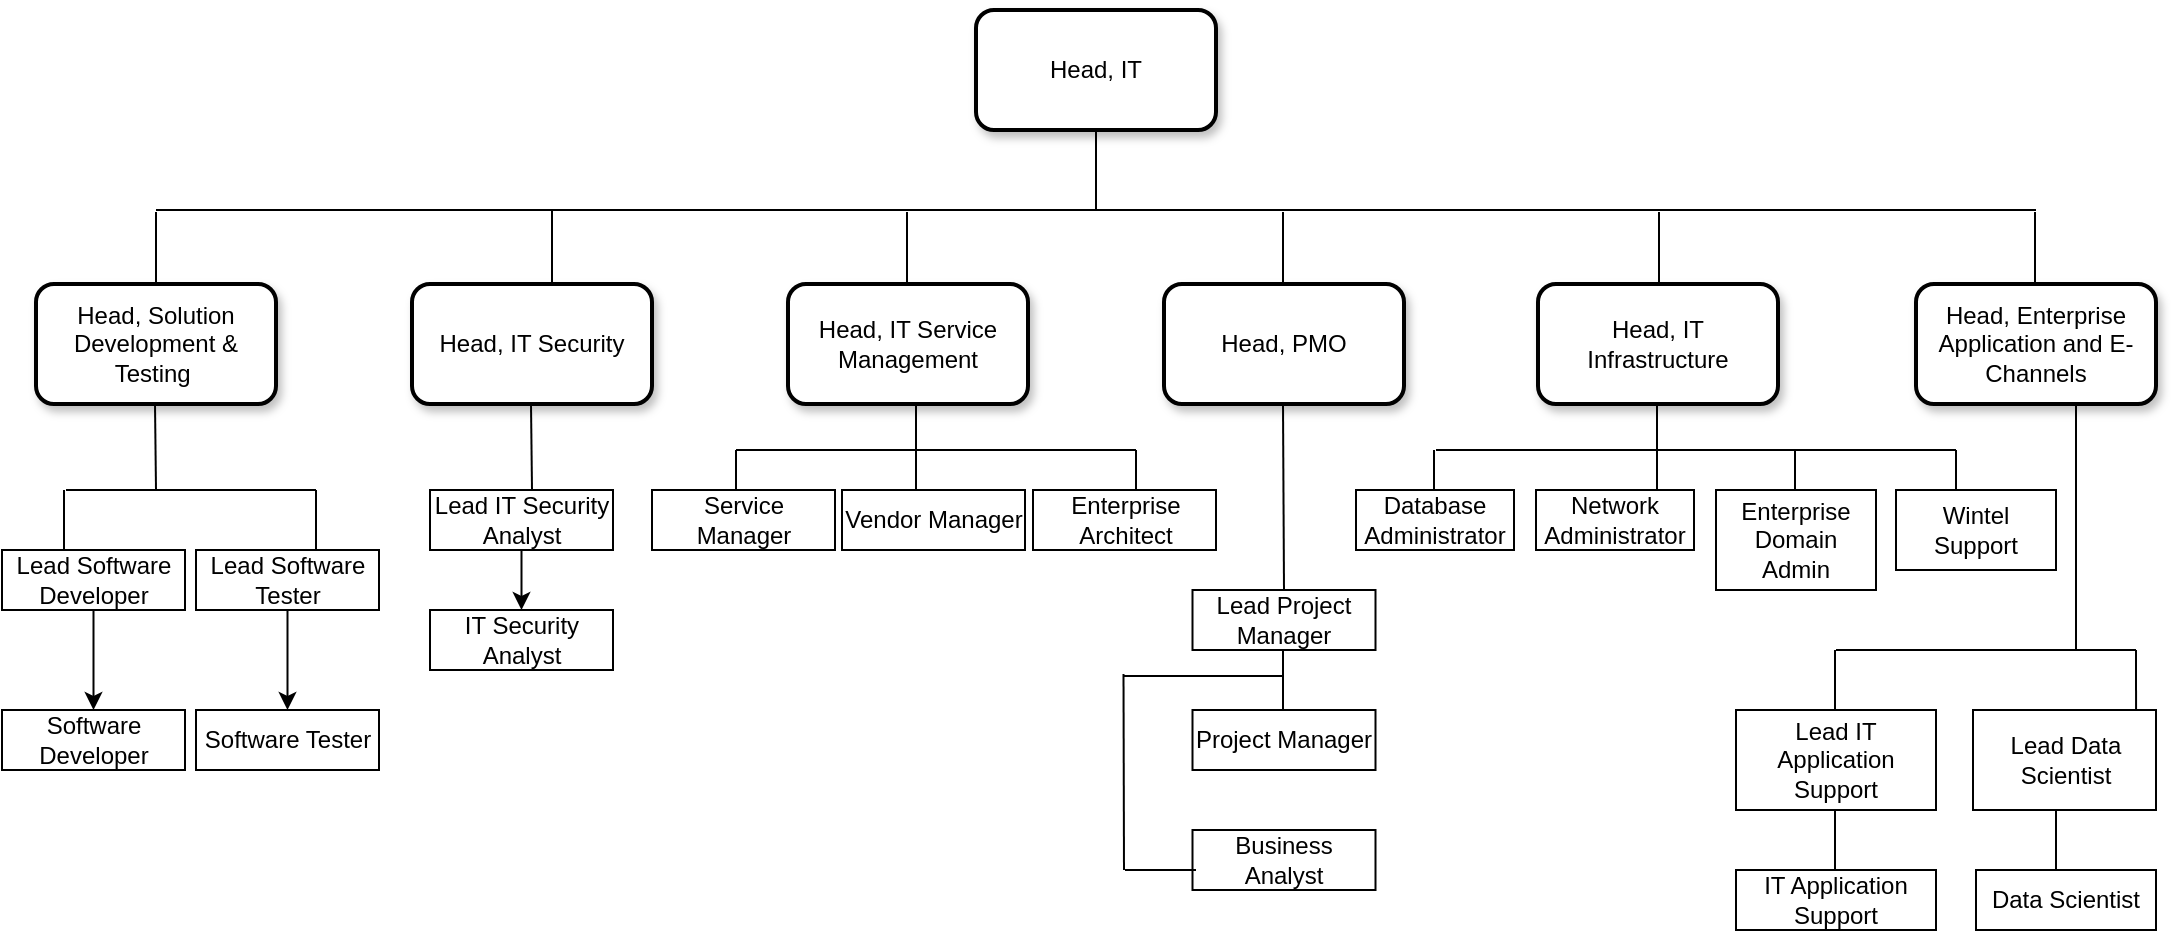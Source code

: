 <mxfile version="23.0.1" type="github">
  <diagram name="Page-1" id="19d8dcba-68ad-dc05-1034-9cf7b2a963f6">
    <mxGraphModel dx="1434" dy="780" grid="0" gridSize="10" guides="1" tooltips="1" connect="1" arrows="1" fold="1" page="1" pageScale="1" pageWidth="1100" pageHeight="850" background="none" math="0" shadow="0">
      <root>
        <mxCell id="0" />
        <mxCell id="1" parent="0" />
        <mxCell id="uepafkn3aEIsYCHWRTWA-1" value="Head, IT" style="rounded=1;whiteSpace=wrap;html=1;strokeWidth=2;gradientColor=none;perimeterSpacing=0;glass=0;shadow=1;" vertex="1" parent="1">
          <mxGeometry x="490" y="40" width="120" height="60" as="geometry" />
        </mxCell>
        <mxCell id="uepafkn3aEIsYCHWRTWA-2" value="Head, Solution Development &amp;amp; Testing&amp;nbsp;" style="rounded=1;whiteSpace=wrap;html=1;strokeWidth=2;gradientColor=none;perimeterSpacing=0;glass=0;shadow=1;" vertex="1" parent="1">
          <mxGeometry x="20" y="177" width="120" height="60" as="geometry" />
        </mxCell>
        <mxCell id="uepafkn3aEIsYCHWRTWA-3" value="Head, IT Security" style="rounded=1;whiteSpace=wrap;html=1;strokeWidth=2;gradientColor=none;perimeterSpacing=0;glass=0;shadow=1;" vertex="1" parent="1">
          <mxGeometry x="208" y="177" width="120" height="60" as="geometry" />
        </mxCell>
        <mxCell id="uepafkn3aEIsYCHWRTWA-4" value="Head, IT Service Management" style="rounded=1;whiteSpace=wrap;html=1;strokeWidth=2;gradientColor=none;perimeterSpacing=0;glass=0;shadow=1;" vertex="1" parent="1">
          <mxGeometry x="396" y="177" width="120" height="60" as="geometry" />
        </mxCell>
        <mxCell id="uepafkn3aEIsYCHWRTWA-5" value="Head, PMO" style="rounded=1;whiteSpace=wrap;html=1;strokeWidth=2;gradientColor=none;perimeterSpacing=0;glass=0;shadow=1;" vertex="1" parent="1">
          <mxGeometry x="584" y="177" width="120" height="60" as="geometry" />
        </mxCell>
        <mxCell id="uepafkn3aEIsYCHWRTWA-6" value="Head, IT Infrastructure" style="rounded=1;whiteSpace=wrap;html=1;strokeWidth=2;gradientColor=none;perimeterSpacing=0;glass=0;shadow=1;" vertex="1" parent="1">
          <mxGeometry x="771" y="177" width="120" height="60" as="geometry" />
        </mxCell>
        <mxCell id="uepafkn3aEIsYCHWRTWA-7" value="Head, Enterprise Application and E-Channels" style="rounded=1;whiteSpace=wrap;html=1;strokeWidth=2;gradientColor=none;perimeterSpacing=0;glass=0;shadow=1;" vertex="1" parent="1">
          <mxGeometry x="960" y="177" width="120" height="60" as="geometry" />
        </mxCell>
        <mxCell id="uepafkn3aEIsYCHWRTWA-11" value="" style="endArrow=none;html=1;rounded=0;entryX=0.5;entryY=1;entryDx=0;entryDy=0;" edge="1" parent="1" target="uepafkn3aEIsYCHWRTWA-1">
          <mxGeometry width="50" height="50" relative="1" as="geometry">
            <mxPoint x="550" y="140" as="sourcePoint" />
            <mxPoint x="480" y="280" as="targetPoint" />
          </mxGeometry>
        </mxCell>
        <mxCell id="uepafkn3aEIsYCHWRTWA-12" value="" style="endArrow=none;html=1;rounded=0;" edge="1" parent="1">
          <mxGeometry width="50" height="50" relative="1" as="geometry">
            <mxPoint x="278" y="176" as="sourcePoint" />
            <mxPoint x="278" y="140" as="targetPoint" />
          </mxGeometry>
        </mxCell>
        <mxCell id="uepafkn3aEIsYCHWRTWA-13" value="" style="endArrow=none;html=1;rounded=0;" edge="1" parent="1">
          <mxGeometry width="50" height="50" relative="1" as="geometry">
            <mxPoint x="455.5" y="177" as="sourcePoint" />
            <mxPoint x="455.5" y="141" as="targetPoint" />
          </mxGeometry>
        </mxCell>
        <mxCell id="uepafkn3aEIsYCHWRTWA-14" value="" style="endArrow=none;html=1;rounded=0;" edge="1" parent="1">
          <mxGeometry width="50" height="50" relative="1" as="geometry">
            <mxPoint x="643.5" y="177" as="sourcePoint" />
            <mxPoint x="643.5" y="141" as="targetPoint" />
          </mxGeometry>
        </mxCell>
        <mxCell id="uepafkn3aEIsYCHWRTWA-15" value="" style="endArrow=none;html=1;rounded=0;" edge="1" parent="1">
          <mxGeometry width="50" height="50" relative="1" as="geometry">
            <mxPoint x="831.5" y="177" as="sourcePoint" />
            <mxPoint x="831.5" y="141" as="targetPoint" />
          </mxGeometry>
        </mxCell>
        <mxCell id="uepafkn3aEIsYCHWRTWA-16" value="" style="endArrow=none;html=1;rounded=0;" edge="1" parent="1">
          <mxGeometry width="50" height="50" relative="1" as="geometry">
            <mxPoint x="80" y="140" as="sourcePoint" />
            <mxPoint x="1020" y="140" as="targetPoint" />
          </mxGeometry>
        </mxCell>
        <mxCell id="uepafkn3aEIsYCHWRTWA-17" value="" style="endArrow=none;html=1;rounded=0;" edge="1" parent="1">
          <mxGeometry width="50" height="50" relative="1" as="geometry">
            <mxPoint x="1019.5" y="177" as="sourcePoint" />
            <mxPoint x="1019.5" y="141" as="targetPoint" />
          </mxGeometry>
        </mxCell>
        <mxCell id="uepafkn3aEIsYCHWRTWA-18" value="" style="endArrow=none;html=1;rounded=0;" edge="1" parent="1">
          <mxGeometry width="50" height="50" relative="1" as="geometry">
            <mxPoint x="80" y="177" as="sourcePoint" />
            <mxPoint x="80" y="141" as="targetPoint" />
          </mxGeometry>
        </mxCell>
        <mxCell id="uepafkn3aEIsYCHWRTWA-19" value="" style="endArrow=none;html=1;rounded=0;" edge="1" parent="1">
          <mxGeometry width="50" height="50" relative="1" as="geometry">
            <mxPoint x="80" y="280" as="sourcePoint" />
            <mxPoint x="79.5" y="237" as="targetPoint" />
          </mxGeometry>
        </mxCell>
        <mxCell id="uepafkn3aEIsYCHWRTWA-20" value="" style="endArrow=none;html=1;rounded=0;" edge="1" parent="1">
          <mxGeometry width="50" height="50" relative="1" as="geometry">
            <mxPoint x="35" y="280" as="sourcePoint" />
            <mxPoint x="160" y="280" as="targetPoint" />
          </mxGeometry>
        </mxCell>
        <mxCell id="uepafkn3aEIsYCHWRTWA-22" value="" style="endArrow=none;html=1;rounded=0;" edge="1" parent="1">
          <mxGeometry width="50" height="50" relative="1" as="geometry">
            <mxPoint x="268" y="280" as="sourcePoint" />
            <mxPoint x="267.5" y="237" as="targetPoint" />
          </mxGeometry>
        </mxCell>
        <mxCell id="uepafkn3aEIsYCHWRTWA-30" value="" style="endArrow=none;html=1;rounded=0;" edge="1" parent="1">
          <mxGeometry width="50" height="50" relative="1" as="geometry">
            <mxPoint x="644" y="330" as="sourcePoint" />
            <mxPoint x="643.5" y="237" as="targetPoint" />
          </mxGeometry>
        </mxCell>
        <mxCell id="uepafkn3aEIsYCHWRTWA-34" value="Database Administrator" style="rounded=0;whiteSpace=wrap;html=1;" vertex="1" parent="1">
          <mxGeometry x="680" y="280" width="79" height="30" as="geometry" />
        </mxCell>
        <mxCell id="uepafkn3aEIsYCHWRTWA-42" value="Network Administrator" style="rounded=0;whiteSpace=wrap;html=1;" vertex="1" parent="1">
          <mxGeometry x="770" y="280" width="79" height="30" as="geometry" />
        </mxCell>
        <mxCell id="uepafkn3aEIsYCHWRTWA-46" value="Enterprise Domain Admin" style="rounded=0;whiteSpace=wrap;html=1;" vertex="1" parent="1">
          <mxGeometry x="860" y="280" width="80" height="50" as="geometry" />
        </mxCell>
        <mxCell id="uepafkn3aEIsYCHWRTWA-48" value="Wintel Support" style="rounded=0;whiteSpace=wrap;html=1;" vertex="1" parent="1">
          <mxGeometry x="950" y="280" width="80" height="40" as="geometry" />
        </mxCell>
        <mxCell id="uepafkn3aEIsYCHWRTWA-77" value="" style="edgeStyle=orthogonalEdgeStyle;rounded=0;orthogonalLoop=1;jettySize=auto;html=1;" edge="1" parent="1" source="uepafkn3aEIsYCHWRTWA-50" target="uepafkn3aEIsYCHWRTWA-51">
          <mxGeometry relative="1" as="geometry" />
        </mxCell>
        <mxCell id="uepafkn3aEIsYCHWRTWA-50" value="Lead IT Security Analyst" style="rounded=0;whiteSpace=wrap;html=1;" vertex="1" parent="1">
          <mxGeometry x="217" y="280" width="91.5" height="30" as="geometry" />
        </mxCell>
        <mxCell id="uepafkn3aEIsYCHWRTWA-51" value="IT Security Analyst" style="rounded=0;whiteSpace=wrap;html=1;" vertex="1" parent="1">
          <mxGeometry x="217" y="340" width="91.5" height="30" as="geometry" />
        </mxCell>
        <mxCell id="uepafkn3aEIsYCHWRTWA-53" value="Service Manager" style="rounded=0;whiteSpace=wrap;html=1;" vertex="1" parent="1">
          <mxGeometry x="328" y="280" width="91.5" height="30" as="geometry" />
        </mxCell>
        <mxCell id="uepafkn3aEIsYCHWRTWA-55" value="Vendor Manager" style="rounded=0;whiteSpace=wrap;html=1;" vertex="1" parent="1">
          <mxGeometry x="423" y="280" width="91.5" height="30" as="geometry" />
        </mxCell>
        <mxCell id="uepafkn3aEIsYCHWRTWA-58" value="Enterprise Architect" style="rounded=0;whiteSpace=wrap;html=1;" vertex="1" parent="1">
          <mxGeometry x="518.5" y="280" width="91.5" height="30" as="geometry" />
        </mxCell>
        <mxCell id="uepafkn3aEIsYCHWRTWA-67" value="" style="edgeStyle=orthogonalEdgeStyle;rounded=0;orthogonalLoop=1;jettySize=auto;html=1;" edge="1" parent="1" source="uepafkn3aEIsYCHWRTWA-61" target="uepafkn3aEIsYCHWRTWA-66">
          <mxGeometry relative="1" as="geometry" />
        </mxCell>
        <mxCell id="uepafkn3aEIsYCHWRTWA-61" value="Lead Software Developer" style="rounded=0;whiteSpace=wrap;html=1;" vertex="1" parent="1">
          <mxGeometry x="3" y="310" width="91.5" height="30" as="geometry" />
        </mxCell>
        <mxCell id="uepafkn3aEIsYCHWRTWA-65" value="" style="edgeStyle=orthogonalEdgeStyle;rounded=0;orthogonalLoop=1;jettySize=auto;html=1;" edge="1" parent="1" source="uepafkn3aEIsYCHWRTWA-62" target="uepafkn3aEIsYCHWRTWA-64">
          <mxGeometry relative="1" as="geometry" />
        </mxCell>
        <mxCell id="uepafkn3aEIsYCHWRTWA-62" value="Lead Software Tester" style="rounded=0;whiteSpace=wrap;html=1;" vertex="1" parent="1">
          <mxGeometry x="100" y="310" width="91.5" height="30" as="geometry" />
        </mxCell>
        <mxCell id="uepafkn3aEIsYCHWRTWA-64" value="Software Tester" style="rounded=0;whiteSpace=wrap;html=1;" vertex="1" parent="1">
          <mxGeometry x="100" y="390" width="91.5" height="30" as="geometry" />
        </mxCell>
        <mxCell id="uepafkn3aEIsYCHWRTWA-66" value="Software Developer" style="rounded=0;whiteSpace=wrap;html=1;" vertex="1" parent="1">
          <mxGeometry x="3" y="390" width="91.5" height="30" as="geometry" />
        </mxCell>
        <mxCell id="uepafkn3aEIsYCHWRTWA-68" value="" style="endArrow=none;html=1;rounded=0;" edge="1" parent="1">
          <mxGeometry width="50" height="50" relative="1" as="geometry">
            <mxPoint x="160" y="310" as="sourcePoint" />
            <mxPoint x="160" y="280" as="targetPoint" />
          </mxGeometry>
        </mxCell>
        <mxCell id="uepafkn3aEIsYCHWRTWA-69" value="" style="endArrow=none;html=1;rounded=0;" edge="1" parent="1">
          <mxGeometry width="50" height="50" relative="1" as="geometry">
            <mxPoint x="34" y="310" as="sourcePoint" />
            <mxPoint x="34" y="280" as="targetPoint" />
          </mxGeometry>
        </mxCell>
        <mxCell id="uepafkn3aEIsYCHWRTWA-70" value="" style="endArrow=none;html=1;rounded=0;" edge="1" parent="1">
          <mxGeometry width="50" height="50" relative="1" as="geometry">
            <mxPoint x="370" y="260" as="sourcePoint" />
            <mxPoint x="570" y="260" as="targetPoint" />
          </mxGeometry>
        </mxCell>
        <mxCell id="uepafkn3aEIsYCHWRTWA-72" value="" style="endArrow=none;html=1;rounded=0;" edge="1" parent="1">
          <mxGeometry width="50" height="50" relative="1" as="geometry">
            <mxPoint x="570" y="260" as="sourcePoint" />
            <mxPoint x="570" y="280" as="targetPoint" />
          </mxGeometry>
        </mxCell>
        <mxCell id="uepafkn3aEIsYCHWRTWA-74" value="" style="endArrow=none;html=1;rounded=0;" edge="1" parent="1">
          <mxGeometry width="50" height="50" relative="1" as="geometry">
            <mxPoint x="460" y="260" as="sourcePoint" />
            <mxPoint x="460" y="280" as="targetPoint" />
          </mxGeometry>
        </mxCell>
        <mxCell id="uepafkn3aEIsYCHWRTWA-75" value="" style="endArrow=none;html=1;rounded=0;" edge="1" parent="1">
          <mxGeometry width="50" height="50" relative="1" as="geometry">
            <mxPoint x="370" y="260" as="sourcePoint" />
            <mxPoint x="370" y="280" as="targetPoint" />
          </mxGeometry>
        </mxCell>
        <mxCell id="uepafkn3aEIsYCHWRTWA-78" value="" style="endArrow=none;html=1;rounded=0;" edge="1" parent="1">
          <mxGeometry width="50" height="50" relative="1" as="geometry">
            <mxPoint x="460" y="237" as="sourcePoint" />
            <mxPoint x="460" y="260" as="targetPoint" />
          </mxGeometry>
        </mxCell>
        <mxCell id="uepafkn3aEIsYCHWRTWA-79" value="Lead Project Manager" style="rounded=0;whiteSpace=wrap;html=1;" vertex="1" parent="1">
          <mxGeometry x="598.25" y="330" width="91.5" height="30" as="geometry" />
        </mxCell>
        <mxCell id="uepafkn3aEIsYCHWRTWA-80" value="Project Manager" style="rounded=0;whiteSpace=wrap;html=1;" vertex="1" parent="1">
          <mxGeometry x="598.25" y="390" width="91.5" height="30" as="geometry" />
        </mxCell>
        <mxCell id="uepafkn3aEIsYCHWRTWA-82" value="Business Analyst" style="rounded=0;whiteSpace=wrap;html=1;" vertex="1" parent="1">
          <mxGeometry x="598.25" y="450" width="91.5" height="30" as="geometry" />
        </mxCell>
        <mxCell id="uepafkn3aEIsYCHWRTWA-84" value="" style="endArrow=none;html=1;rounded=0;" edge="1" parent="1">
          <mxGeometry width="50" height="50" relative="1" as="geometry">
            <mxPoint x="720" y="260" as="sourcePoint" />
            <mxPoint x="980" y="260" as="targetPoint" />
          </mxGeometry>
        </mxCell>
        <mxCell id="uepafkn3aEIsYCHWRTWA-85" value="" style="endArrow=none;html=1;rounded=0;" edge="1" parent="1">
          <mxGeometry width="50" height="50" relative="1" as="geometry">
            <mxPoint x="830.5" y="237" as="sourcePoint" />
            <mxPoint x="830.5" y="260" as="targetPoint" />
          </mxGeometry>
        </mxCell>
        <mxCell id="uepafkn3aEIsYCHWRTWA-86" value="" style="endArrow=none;html=1;rounded=0;" edge="1" parent="1">
          <mxGeometry width="50" height="50" relative="1" as="geometry">
            <mxPoint x="719" y="260" as="sourcePoint" />
            <mxPoint x="719" y="280" as="targetPoint" />
          </mxGeometry>
        </mxCell>
        <mxCell id="uepafkn3aEIsYCHWRTWA-87" value="" style="endArrow=none;html=1;rounded=0;" edge="1" parent="1">
          <mxGeometry width="50" height="50" relative="1" as="geometry">
            <mxPoint x="830.5" y="260" as="sourcePoint" />
            <mxPoint x="830.5" y="280" as="targetPoint" />
          </mxGeometry>
        </mxCell>
        <mxCell id="uepafkn3aEIsYCHWRTWA-88" value="" style="endArrow=none;html=1;rounded=0;" edge="1" parent="1">
          <mxGeometry width="50" height="50" relative="1" as="geometry">
            <mxPoint x="899.5" y="260" as="sourcePoint" />
            <mxPoint x="899.5" y="280" as="targetPoint" />
          </mxGeometry>
        </mxCell>
        <mxCell id="uepafkn3aEIsYCHWRTWA-89" value="" style="endArrow=none;html=1;rounded=0;" edge="1" parent="1">
          <mxGeometry width="50" height="50" relative="1" as="geometry">
            <mxPoint x="980" y="260" as="sourcePoint" />
            <mxPoint x="980" y="280" as="targetPoint" />
          </mxGeometry>
        </mxCell>
        <mxCell id="uepafkn3aEIsYCHWRTWA-90" value="" style="endArrow=none;html=1;rounded=0;" edge="1" parent="1">
          <mxGeometry width="50" height="50" relative="1" as="geometry">
            <mxPoint x="1040" y="360" as="sourcePoint" />
            <mxPoint x="1040" y="237" as="targetPoint" />
          </mxGeometry>
        </mxCell>
        <mxCell id="uepafkn3aEIsYCHWRTWA-91" value="" style="endArrow=none;html=1;rounded=0;" edge="1" parent="1">
          <mxGeometry width="50" height="50" relative="1" as="geometry">
            <mxPoint x="920" y="360" as="sourcePoint" />
            <mxPoint x="1070" y="360" as="targetPoint" />
          </mxGeometry>
        </mxCell>
        <mxCell id="uepafkn3aEIsYCHWRTWA-92" value="IT Application Support" style="rounded=0;whiteSpace=wrap;html=1;" vertex="1" parent="1">
          <mxGeometry x="870" y="470" width="100" height="30" as="geometry" />
        </mxCell>
        <mxCell id="uepafkn3aEIsYCHWRTWA-93" value="Lead IT Application Support" style="rounded=0;whiteSpace=wrap;html=1;" vertex="1" parent="1">
          <mxGeometry x="870" y="390" width="100" height="50" as="geometry" />
        </mxCell>
        <mxCell id="uepafkn3aEIsYCHWRTWA-94" value="Lead Data Scientist" style="rounded=0;whiteSpace=wrap;html=1;" vertex="1" parent="1">
          <mxGeometry x="988.5" y="390" width="91.5" height="50" as="geometry" />
        </mxCell>
        <mxCell id="uepafkn3aEIsYCHWRTWA-95" value="Data Scientist" style="rounded=0;whiteSpace=wrap;html=1;" vertex="1" parent="1">
          <mxGeometry x="990" y="470" width="90" height="30" as="geometry" />
        </mxCell>
        <mxCell id="uepafkn3aEIsYCHWRTWA-97" value="" style="endArrow=none;html=1;rounded=0;entryX=0.891;entryY=0;entryDx=0;entryDy=0;entryPerimeter=0;" edge="1" parent="1" target="uepafkn3aEIsYCHWRTWA-94">
          <mxGeometry width="50" height="50" relative="1" as="geometry">
            <mxPoint x="1070" y="360" as="sourcePoint" />
            <mxPoint x="1070" y="380" as="targetPoint" />
          </mxGeometry>
        </mxCell>
        <mxCell id="uepafkn3aEIsYCHWRTWA-98" value="" style="endArrow=none;html=1;rounded=0;entryX=0.891;entryY=0;entryDx=0;entryDy=0;entryPerimeter=0;" edge="1" parent="1">
          <mxGeometry width="50" height="50" relative="1" as="geometry">
            <mxPoint x="919.5" y="360" as="sourcePoint" />
            <mxPoint x="919.5" y="390" as="targetPoint" />
          </mxGeometry>
        </mxCell>
        <mxCell id="uepafkn3aEIsYCHWRTWA-99" value="" style="endArrow=none;html=1;rounded=0;entryX=0.891;entryY=0;entryDx=0;entryDy=0;entryPerimeter=0;" edge="1" parent="1">
          <mxGeometry width="50" height="50" relative="1" as="geometry">
            <mxPoint x="919.5" y="440" as="sourcePoint" />
            <mxPoint x="919.5" y="470" as="targetPoint" />
          </mxGeometry>
        </mxCell>
        <mxCell id="uepafkn3aEIsYCHWRTWA-100" value="" style="endArrow=none;html=1;rounded=0;entryX=0.891;entryY=0;entryDx=0;entryDy=0;entryPerimeter=0;" edge="1" parent="1">
          <mxGeometry width="50" height="50" relative="1" as="geometry">
            <mxPoint x="1030" y="440" as="sourcePoint" />
            <mxPoint x="1030" y="470" as="targetPoint" />
          </mxGeometry>
        </mxCell>
        <mxCell id="uepafkn3aEIsYCHWRTWA-101" value="" style="endArrow=none;html=1;rounded=0;entryX=0.891;entryY=0;entryDx=0;entryDy=0;entryPerimeter=0;" edge="1" parent="1">
          <mxGeometry width="50" height="50" relative="1" as="geometry">
            <mxPoint x="643.5" y="360" as="sourcePoint" />
            <mxPoint x="643.5" y="390" as="targetPoint" />
          </mxGeometry>
        </mxCell>
        <mxCell id="uepafkn3aEIsYCHWRTWA-103" value="" style="endArrow=none;html=1;rounded=0;" edge="1" parent="1">
          <mxGeometry width="50" height="50" relative="1" as="geometry">
            <mxPoint x="564" y="373" as="sourcePoint" />
            <mxPoint x="644" y="373" as="targetPoint" />
          </mxGeometry>
        </mxCell>
        <mxCell id="uepafkn3aEIsYCHWRTWA-104" value="" style="endArrow=none;html=1;rounded=0;" edge="1" parent="1">
          <mxGeometry width="50" height="50" relative="1" as="geometry">
            <mxPoint x="564" y="470" as="sourcePoint" />
            <mxPoint x="563.75" y="372" as="targetPoint" />
          </mxGeometry>
        </mxCell>
        <mxCell id="uepafkn3aEIsYCHWRTWA-107" value="" style="endArrow=none;html=1;rounded=0;" edge="1" parent="1">
          <mxGeometry width="50" height="50" relative="1" as="geometry">
            <mxPoint x="600" y="470" as="sourcePoint" />
            <mxPoint x="564.5" y="470" as="targetPoint" />
          </mxGeometry>
        </mxCell>
      </root>
    </mxGraphModel>
  </diagram>
</mxfile>

